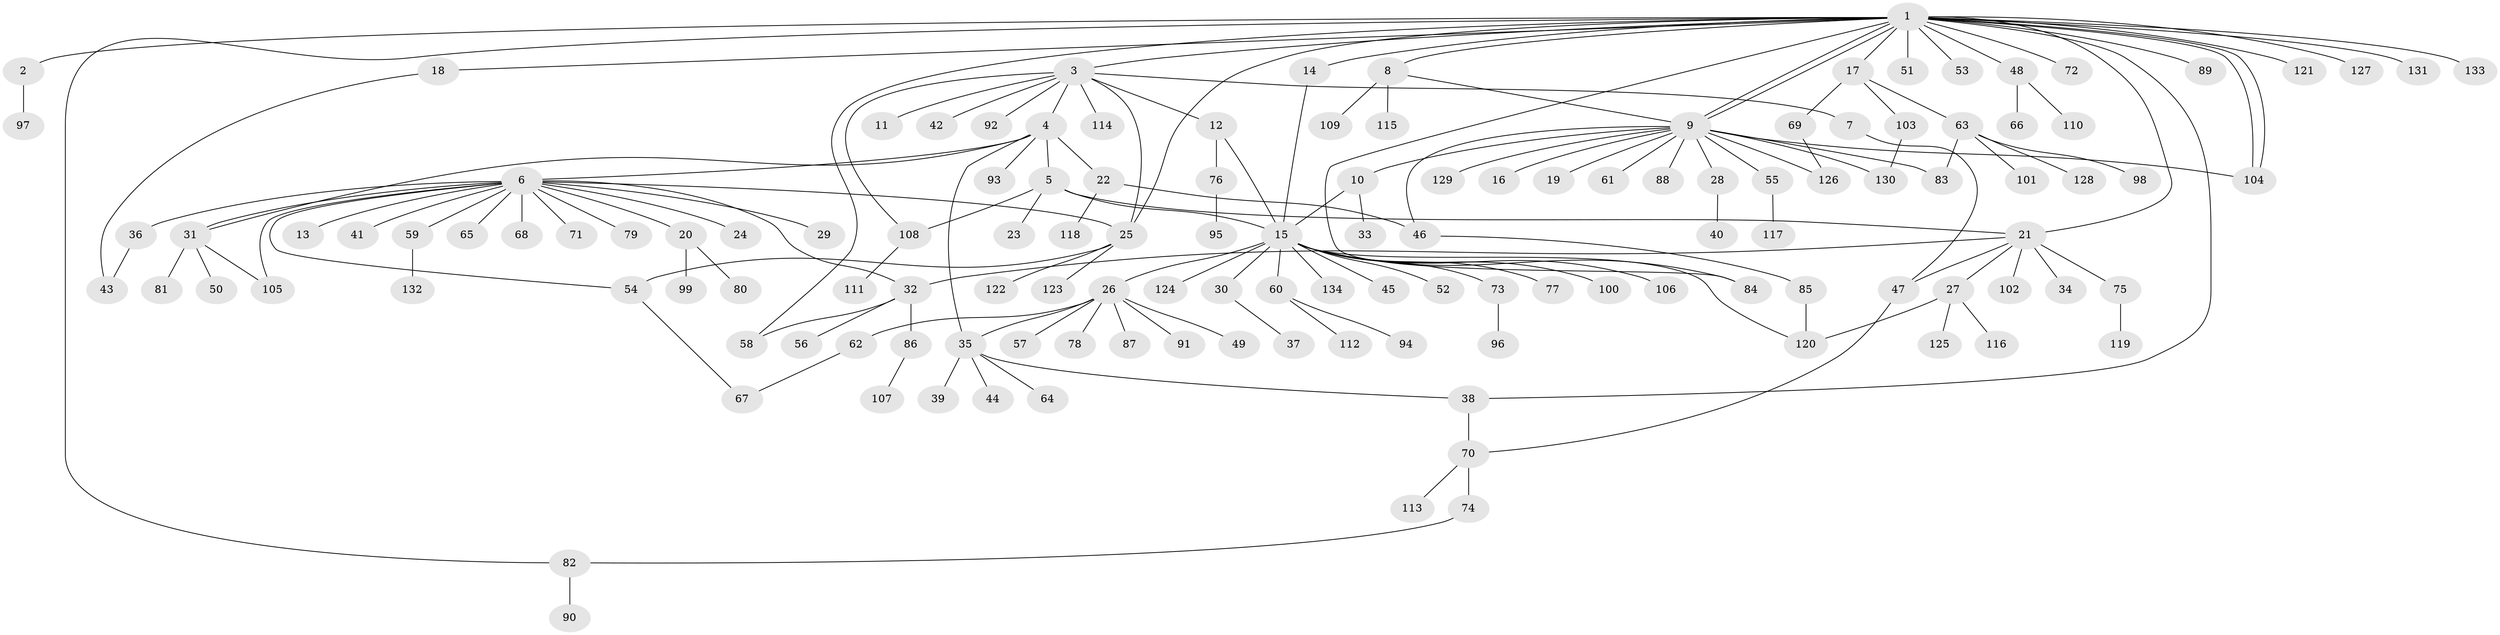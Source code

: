 // Generated by graph-tools (version 1.1) at 2025/25/03/09/25 03:25:55]
// undirected, 134 vertices, 163 edges
graph export_dot {
graph [start="1"]
  node [color=gray90,style=filled];
  1;
  2;
  3;
  4;
  5;
  6;
  7;
  8;
  9;
  10;
  11;
  12;
  13;
  14;
  15;
  16;
  17;
  18;
  19;
  20;
  21;
  22;
  23;
  24;
  25;
  26;
  27;
  28;
  29;
  30;
  31;
  32;
  33;
  34;
  35;
  36;
  37;
  38;
  39;
  40;
  41;
  42;
  43;
  44;
  45;
  46;
  47;
  48;
  49;
  50;
  51;
  52;
  53;
  54;
  55;
  56;
  57;
  58;
  59;
  60;
  61;
  62;
  63;
  64;
  65;
  66;
  67;
  68;
  69;
  70;
  71;
  72;
  73;
  74;
  75;
  76;
  77;
  78;
  79;
  80;
  81;
  82;
  83;
  84;
  85;
  86;
  87;
  88;
  89;
  90;
  91;
  92;
  93;
  94;
  95;
  96;
  97;
  98;
  99;
  100;
  101;
  102;
  103;
  104;
  105;
  106;
  107;
  108;
  109;
  110;
  111;
  112;
  113;
  114;
  115;
  116;
  117;
  118;
  119;
  120;
  121;
  122;
  123;
  124;
  125;
  126;
  127;
  128;
  129;
  130;
  131;
  132;
  133;
  134;
  1 -- 2;
  1 -- 3;
  1 -- 8;
  1 -- 9;
  1 -- 9;
  1 -- 14;
  1 -- 17;
  1 -- 18;
  1 -- 21;
  1 -- 25;
  1 -- 38;
  1 -- 48;
  1 -- 51;
  1 -- 53;
  1 -- 58;
  1 -- 72;
  1 -- 82;
  1 -- 84;
  1 -- 89;
  1 -- 104;
  1 -- 104;
  1 -- 121;
  1 -- 127;
  1 -- 131;
  1 -- 133;
  2 -- 97;
  3 -- 4;
  3 -- 7;
  3 -- 11;
  3 -- 12;
  3 -- 25;
  3 -- 42;
  3 -- 92;
  3 -- 108;
  3 -- 114;
  4 -- 5;
  4 -- 6;
  4 -- 22;
  4 -- 31;
  4 -- 35;
  4 -- 93;
  5 -- 15;
  5 -- 21;
  5 -- 23;
  5 -- 108;
  6 -- 13;
  6 -- 20;
  6 -- 24;
  6 -- 25;
  6 -- 29;
  6 -- 31;
  6 -- 32;
  6 -- 36;
  6 -- 41;
  6 -- 54;
  6 -- 59;
  6 -- 65;
  6 -- 68;
  6 -- 71;
  6 -- 79;
  6 -- 105;
  7 -- 47;
  8 -- 9;
  8 -- 109;
  8 -- 115;
  9 -- 10;
  9 -- 16;
  9 -- 19;
  9 -- 28;
  9 -- 46;
  9 -- 55;
  9 -- 61;
  9 -- 83;
  9 -- 88;
  9 -- 104;
  9 -- 126;
  9 -- 129;
  9 -- 130;
  10 -- 15;
  10 -- 33;
  12 -- 15;
  12 -- 76;
  14 -- 15;
  15 -- 26;
  15 -- 30;
  15 -- 45;
  15 -- 52;
  15 -- 60;
  15 -- 73;
  15 -- 77;
  15 -- 84;
  15 -- 100;
  15 -- 106;
  15 -- 120;
  15 -- 124;
  15 -- 134;
  17 -- 63;
  17 -- 69;
  17 -- 103;
  18 -- 43;
  20 -- 80;
  20 -- 99;
  21 -- 27;
  21 -- 32;
  21 -- 34;
  21 -- 47;
  21 -- 75;
  21 -- 102;
  22 -- 46;
  22 -- 118;
  25 -- 54;
  25 -- 122;
  25 -- 123;
  26 -- 35;
  26 -- 49;
  26 -- 57;
  26 -- 62;
  26 -- 78;
  26 -- 87;
  26 -- 91;
  27 -- 116;
  27 -- 120;
  27 -- 125;
  28 -- 40;
  30 -- 37;
  31 -- 50;
  31 -- 81;
  31 -- 105;
  32 -- 56;
  32 -- 58;
  32 -- 86;
  35 -- 38;
  35 -- 39;
  35 -- 44;
  35 -- 64;
  36 -- 43;
  38 -- 70;
  46 -- 85;
  47 -- 70;
  48 -- 66;
  48 -- 110;
  54 -- 67;
  55 -- 117;
  59 -- 132;
  60 -- 94;
  60 -- 112;
  62 -- 67;
  63 -- 83;
  63 -- 98;
  63 -- 101;
  63 -- 128;
  69 -- 126;
  70 -- 74;
  70 -- 113;
  73 -- 96;
  74 -- 82;
  75 -- 119;
  76 -- 95;
  82 -- 90;
  85 -- 120;
  86 -- 107;
  103 -- 130;
  108 -- 111;
}
